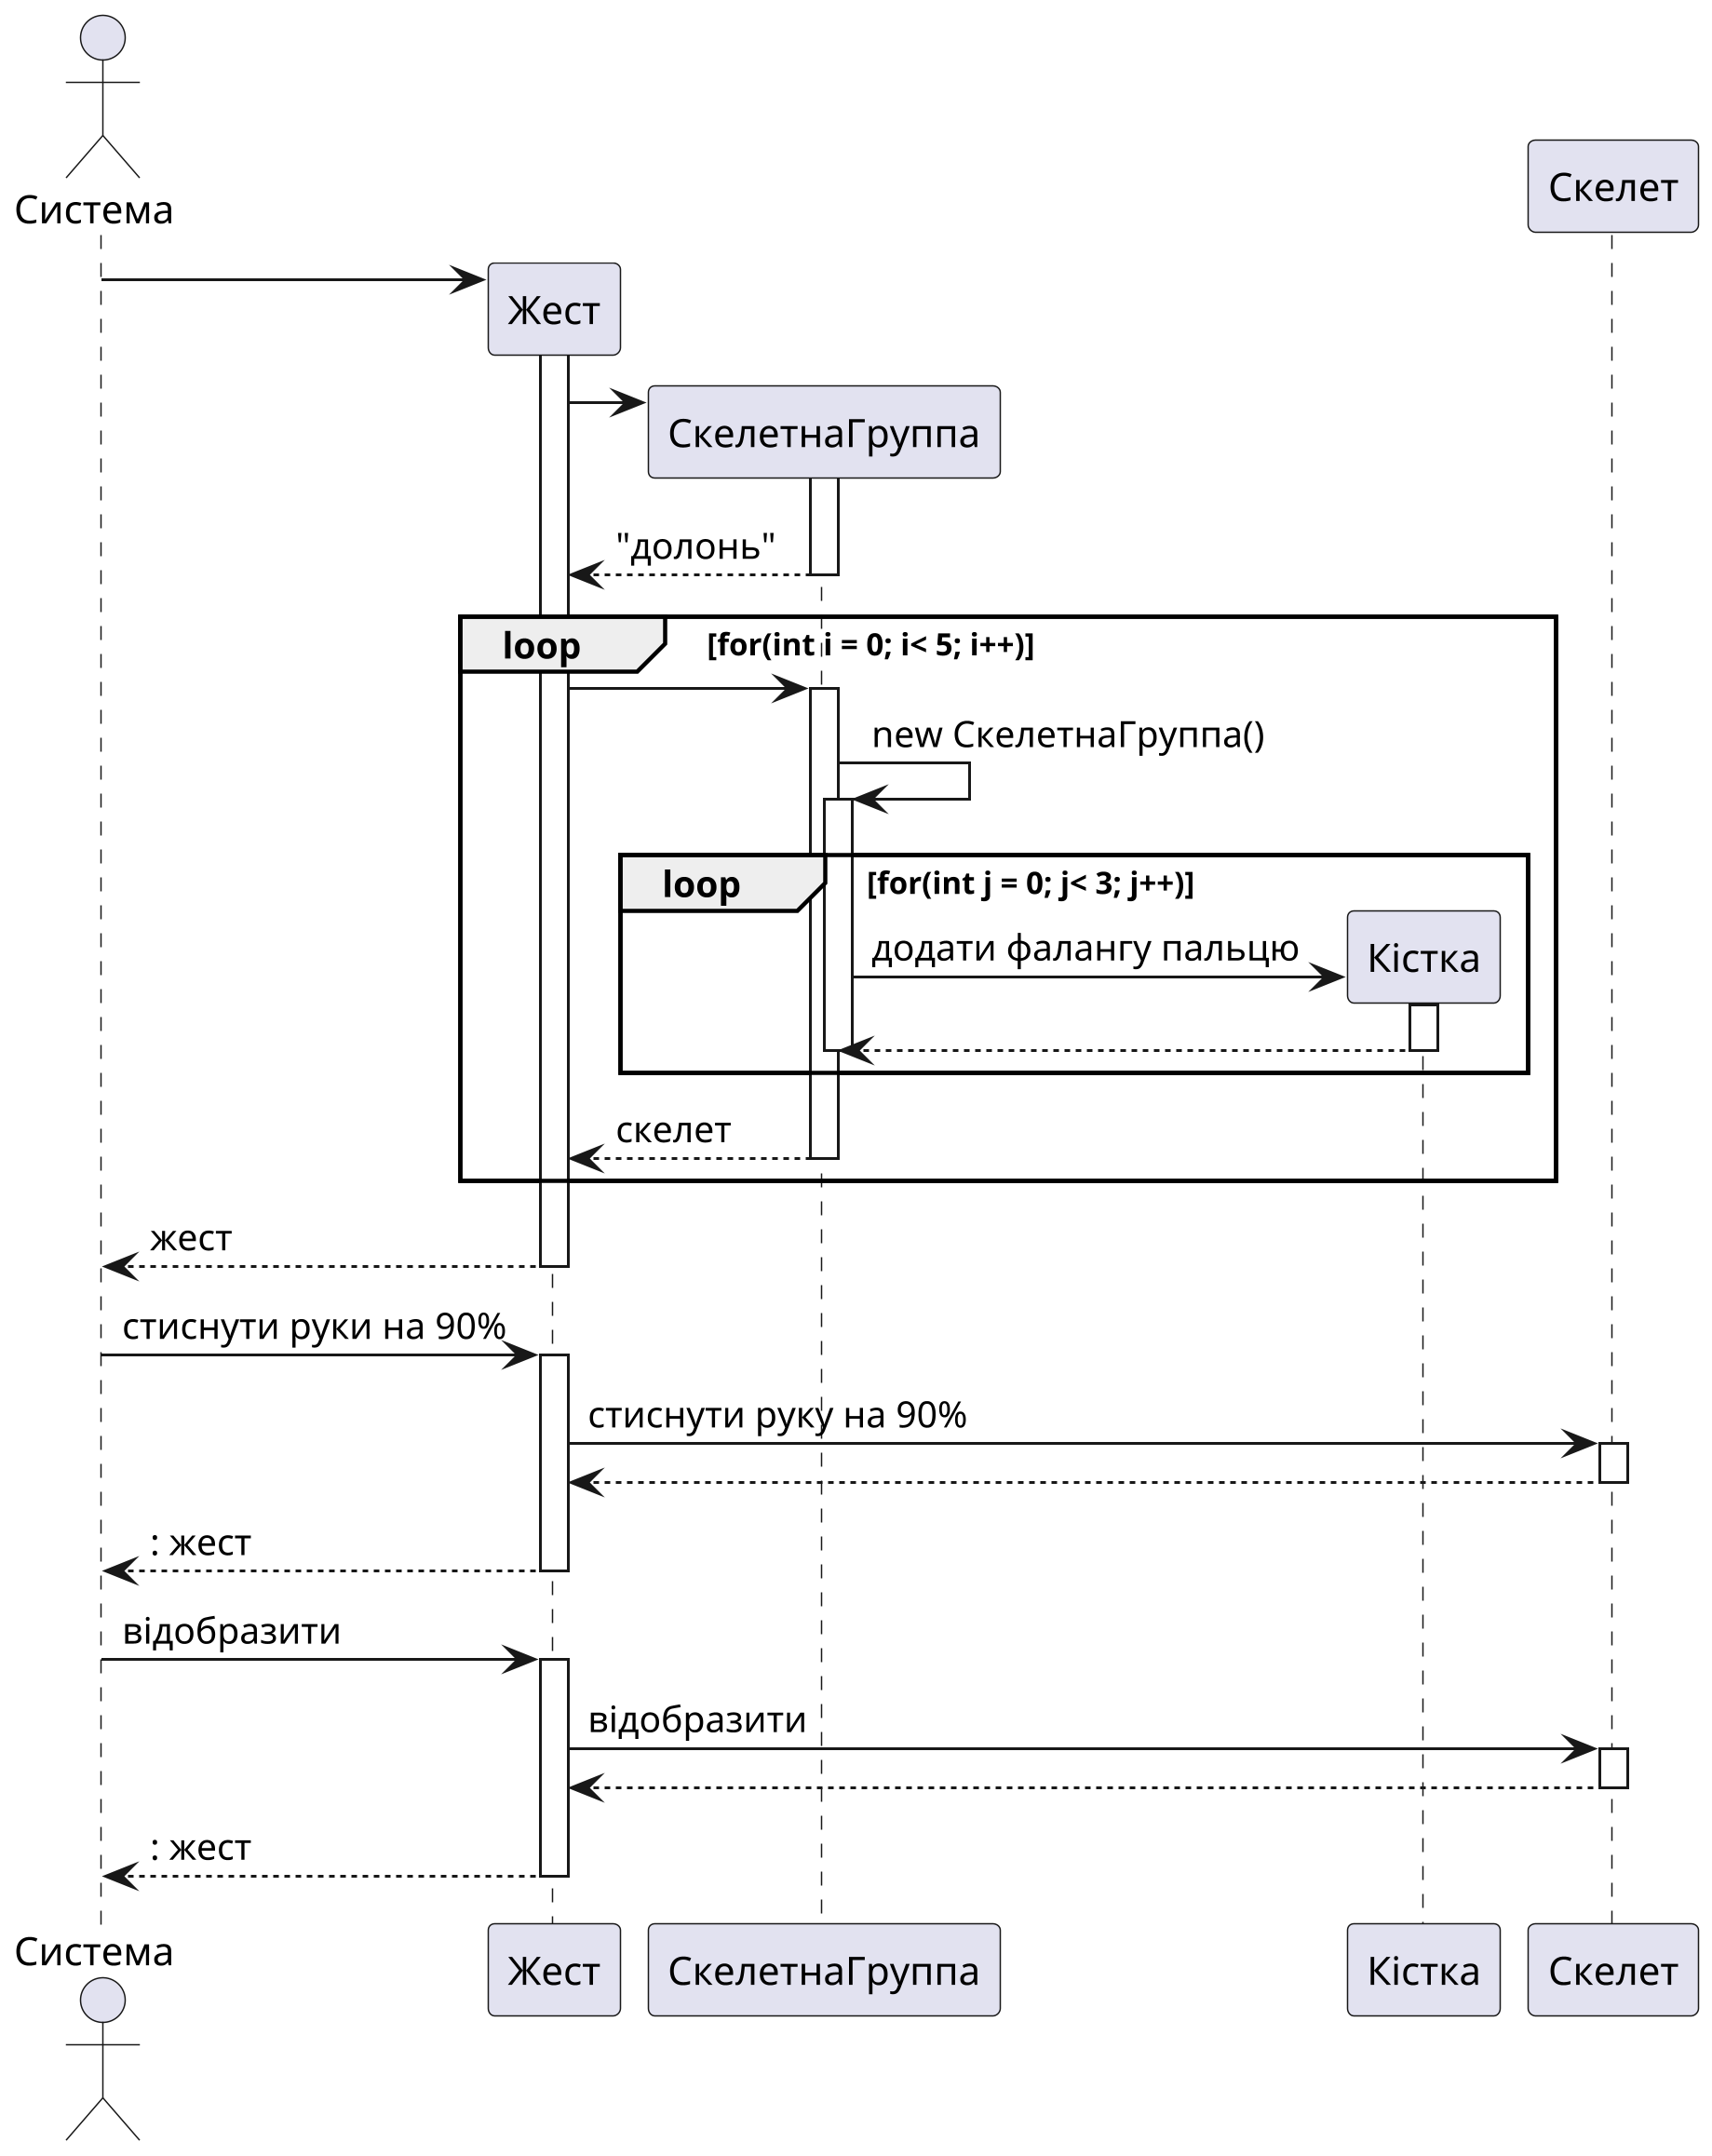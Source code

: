 @startuml
scale 3
actor Система

Система -> Жест **
activate Жест
Жест -> СкелетнаГруппа **

activate СкелетнаГруппа
return "долонь"

loop for(int i = 0; i< 5; i++)
   Жест -> СкелетнаГруппа
   activate СкелетнаГруппа
   СкелетнаГруппа -> СкелетнаГруппа ++: new СкелетнаГруппа()
   loop  for(int j = 0; j< 3; j++)
        СкелетнаГруппа -> Кістка **: додати фалангу пальцю
        activate Кістка
        return
        deactivate СкелетнаГруппа
   end

   return скелет
end
return жест
Система -> Жест ++: стиснути руки на 90%
Жест -> Скелет++: стиснути руку на 90%
return
return: жест
Система -> Жест ++: відобразити
Жест -> Скелет++: відобразити
return
return: жест
@enduml